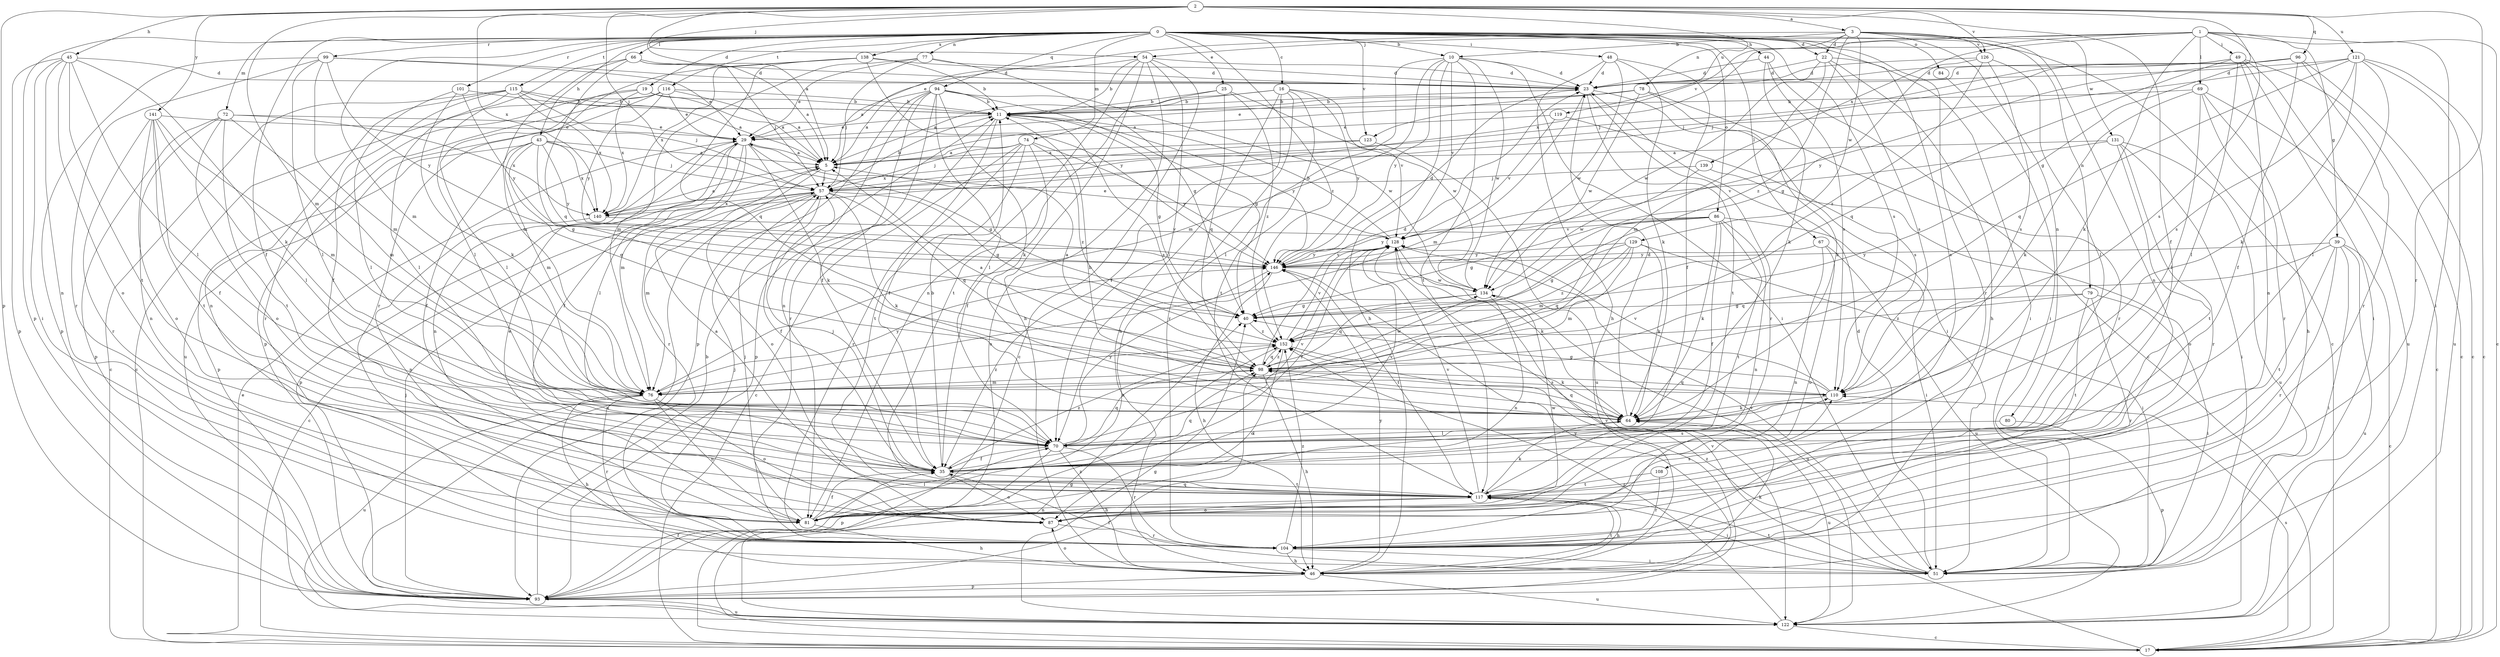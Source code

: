 strict digraph  {
0;
1;
2;
3;
5;
10;
11;
16;
17;
19;
22;
23;
25;
29;
35;
39;
40;
43;
44;
45;
46;
48;
49;
51;
54;
57;
64;
66;
67;
69;
70;
72;
74;
76;
77;
78;
79;
80;
81;
84;
86;
87;
93;
94;
96;
98;
99;
101;
104;
108;
110;
115;
116;
117;
119;
121;
122;
123;
126;
128;
129;
131;
134;
138;
139;
140;
141;
146;
152;
0 -> 10  [label=b];
0 -> 16  [label=c];
0 -> 17  [label=c];
0 -> 19  [label=d];
0 -> 22  [label=d];
0 -> 25  [label=e];
0 -> 35  [label=f];
0 -> 43  [label=h];
0 -> 44  [label=h];
0 -> 48  [label=i];
0 -> 66  [label=l];
0 -> 67  [label=l];
0 -> 72  [label=m];
0 -> 74  [label=m];
0 -> 76  [label=m];
0 -> 77  [label=n];
0 -> 84  [label=o];
0 -> 86  [label=o];
0 -> 93  [label=p];
0 -> 94  [label=q];
0 -> 99  [label=r];
0 -> 101  [label=r];
0 -> 104  [label=r];
0 -> 108  [label=s];
0 -> 110  [label=s];
0 -> 115  [label=t];
0 -> 116  [label=t];
0 -> 123  [label=v];
0 -> 138  [label=x];
0 -> 152  [label=z];
1 -> 17  [label=c];
1 -> 39  [label=g];
1 -> 49  [label=i];
1 -> 51  [label=i];
1 -> 54  [label=j];
1 -> 64  [label=k];
1 -> 69  [label=l];
1 -> 110  [label=s];
1 -> 123  [label=v];
1 -> 139  [label=x];
1 -> 140  [label=x];
2 -> 3  [label=a];
2 -> 5  [label=a];
2 -> 35  [label=f];
2 -> 40  [label=g];
2 -> 45  [label=h];
2 -> 54  [label=j];
2 -> 57  [label=j];
2 -> 76  [label=m];
2 -> 93  [label=p];
2 -> 96  [label=q];
2 -> 104  [label=r];
2 -> 119  [label=u];
2 -> 121  [label=u];
2 -> 126  [label=v];
2 -> 140  [label=x];
2 -> 141  [label=y];
3 -> 10  [label=b];
3 -> 22  [label=d];
3 -> 29  [label=e];
3 -> 78  [label=n];
3 -> 79  [label=n];
3 -> 80  [label=n];
3 -> 81  [label=n];
3 -> 126  [label=v];
3 -> 129  [label=w];
3 -> 131  [label=w];
3 -> 152  [label=z];
5 -> 57  [label=j];
5 -> 87  [label=o];
5 -> 93  [label=p];
10 -> 23  [label=d];
10 -> 46  [label=h];
10 -> 51  [label=i];
10 -> 70  [label=l];
10 -> 76  [label=m];
10 -> 117  [label=t];
10 -> 128  [label=v];
10 -> 134  [label=w];
10 -> 146  [label=y];
11 -> 29  [label=e];
11 -> 35  [label=f];
11 -> 40  [label=g];
11 -> 93  [label=p];
11 -> 110  [label=s];
11 -> 146  [label=y];
16 -> 5  [label=a];
16 -> 11  [label=b];
16 -> 35  [label=f];
16 -> 46  [label=h];
16 -> 104  [label=r];
16 -> 117  [label=t];
16 -> 128  [label=v];
16 -> 146  [label=y];
17 -> 29  [label=e];
17 -> 40  [label=g];
17 -> 110  [label=s];
17 -> 128  [label=v];
19 -> 5  [label=a];
19 -> 11  [label=b];
19 -> 70  [label=l];
19 -> 104  [label=r];
19 -> 140  [label=x];
22 -> 23  [label=d];
22 -> 46  [label=h];
22 -> 51  [label=i];
22 -> 76  [label=m];
22 -> 110  [label=s];
22 -> 134  [label=w];
23 -> 11  [label=b];
23 -> 51  [label=i];
23 -> 76  [label=m];
23 -> 104  [label=r];
23 -> 117  [label=t];
25 -> 11  [label=b];
25 -> 98  [label=q];
25 -> 117  [label=t];
25 -> 134  [label=w];
25 -> 152  [label=z];
29 -> 5  [label=a];
29 -> 35  [label=f];
29 -> 40  [label=g];
29 -> 64  [label=k];
29 -> 70  [label=l];
29 -> 76  [label=m];
29 -> 81  [label=n];
29 -> 104  [label=r];
35 -> 11  [label=b];
35 -> 57  [label=j];
35 -> 87  [label=o];
35 -> 98  [label=q];
35 -> 110  [label=s];
35 -> 117  [label=t];
35 -> 128  [label=v];
35 -> 152  [label=z];
39 -> 17  [label=c];
39 -> 51  [label=i];
39 -> 98  [label=q];
39 -> 104  [label=r];
39 -> 117  [label=t];
39 -> 122  [label=u];
39 -> 146  [label=y];
40 -> 152  [label=z];
43 -> 5  [label=a];
43 -> 35  [label=f];
43 -> 40  [label=g];
43 -> 57  [label=j];
43 -> 76  [label=m];
43 -> 93  [label=p];
43 -> 98  [label=q];
43 -> 140  [label=x];
43 -> 146  [label=y];
44 -> 17  [label=c];
44 -> 23  [label=d];
44 -> 64  [label=k];
44 -> 110  [label=s];
45 -> 23  [label=d];
45 -> 51  [label=i];
45 -> 64  [label=k];
45 -> 70  [label=l];
45 -> 81  [label=n];
45 -> 87  [label=o];
45 -> 93  [label=p];
45 -> 117  [label=t];
46 -> 64  [label=k];
46 -> 87  [label=o];
46 -> 93  [label=p];
46 -> 117  [label=t];
46 -> 122  [label=u];
46 -> 146  [label=y];
48 -> 23  [label=d];
48 -> 35  [label=f];
48 -> 46  [label=h];
48 -> 64  [label=k];
48 -> 134  [label=w];
49 -> 17  [label=c];
49 -> 23  [label=d];
49 -> 51  [label=i];
49 -> 57  [label=j];
49 -> 70  [label=l];
49 -> 81  [label=n];
49 -> 98  [label=q];
49 -> 122  [label=u];
51 -> 23  [label=d];
51 -> 35  [label=f];
51 -> 117  [label=t];
51 -> 128  [label=v];
51 -> 152  [label=z];
54 -> 5  [label=a];
54 -> 11  [label=b];
54 -> 17  [label=c];
54 -> 23  [label=d];
54 -> 46  [label=h];
54 -> 70  [label=l];
54 -> 81  [label=n];
54 -> 122  [label=u];
57 -> 11  [label=b];
57 -> 17  [label=c];
57 -> 35  [label=f];
57 -> 40  [label=g];
57 -> 64  [label=k];
57 -> 76  [label=m];
57 -> 98  [label=q];
57 -> 122  [label=u];
57 -> 140  [label=x];
64 -> 11  [label=b];
64 -> 23  [label=d];
64 -> 70  [label=l];
64 -> 98  [label=q];
64 -> 122  [label=u];
66 -> 5  [label=a];
66 -> 23  [label=d];
66 -> 57  [label=j];
66 -> 70  [label=l];
66 -> 76  [label=m];
66 -> 98  [label=q];
67 -> 81  [label=n];
67 -> 87  [label=o];
67 -> 122  [label=u];
67 -> 146  [label=y];
69 -> 11  [label=b];
69 -> 17  [label=c];
69 -> 46  [label=h];
69 -> 64  [label=k];
69 -> 70  [label=l];
69 -> 104  [label=r];
70 -> 35  [label=f];
70 -> 46  [label=h];
70 -> 93  [label=p];
70 -> 98  [label=q];
70 -> 104  [label=r];
70 -> 128  [label=v];
70 -> 146  [label=y];
72 -> 29  [label=e];
72 -> 76  [label=m];
72 -> 81  [label=n];
72 -> 87  [label=o];
72 -> 93  [label=p];
72 -> 117  [label=t];
72 -> 140  [label=x];
74 -> 5  [label=a];
74 -> 17  [label=c];
74 -> 35  [label=f];
74 -> 57  [label=j];
74 -> 104  [label=r];
74 -> 117  [label=t];
74 -> 146  [label=y];
74 -> 152  [label=z];
76 -> 46  [label=h];
76 -> 81  [label=n];
76 -> 87  [label=o];
76 -> 104  [label=r];
76 -> 122  [label=u];
76 -> 146  [label=y];
76 -> 152  [label=z];
77 -> 23  [label=d];
77 -> 29  [label=e];
77 -> 40  [label=g];
77 -> 57  [label=j];
77 -> 76  [label=m];
78 -> 5  [label=a];
78 -> 11  [label=b];
78 -> 29  [label=e];
78 -> 64  [label=k];
78 -> 104  [label=r];
78 -> 134  [label=w];
79 -> 40  [label=g];
79 -> 51  [label=i];
79 -> 104  [label=r];
79 -> 117  [label=t];
79 -> 152  [label=z];
80 -> 70  [label=l];
80 -> 93  [label=p];
81 -> 29  [label=e];
81 -> 35  [label=f];
81 -> 46  [label=h];
81 -> 57  [label=j];
81 -> 70  [label=l];
81 -> 134  [label=w];
84 -> 51  [label=i];
86 -> 35  [label=f];
86 -> 40  [label=g];
86 -> 51  [label=i];
86 -> 64  [label=k];
86 -> 76  [label=m];
86 -> 81  [label=n];
86 -> 117  [label=t];
86 -> 128  [label=v];
86 -> 146  [label=y];
87 -> 104  [label=r];
87 -> 110  [label=s];
93 -> 11  [label=b];
93 -> 35  [label=f];
93 -> 57  [label=j];
93 -> 98  [label=q];
93 -> 122  [label=u];
93 -> 128  [label=v];
93 -> 146  [label=y];
93 -> 152  [label=z];
94 -> 5  [label=a];
94 -> 11  [label=b];
94 -> 35  [label=f];
94 -> 40  [label=g];
94 -> 64  [label=k];
94 -> 70  [label=l];
94 -> 81  [label=n];
94 -> 93  [label=p];
94 -> 104  [label=r];
94 -> 134  [label=w];
96 -> 17  [label=c];
96 -> 23  [label=d];
96 -> 35  [label=f];
96 -> 57  [label=j];
96 -> 104  [label=r];
96 -> 146  [label=y];
98 -> 5  [label=a];
98 -> 23  [label=d];
98 -> 46  [label=h];
98 -> 76  [label=m];
98 -> 110  [label=s];
98 -> 134  [label=w];
98 -> 152  [label=z];
99 -> 23  [label=d];
99 -> 29  [label=e];
99 -> 70  [label=l];
99 -> 76  [label=m];
99 -> 93  [label=p];
99 -> 104  [label=r];
99 -> 146  [label=y];
101 -> 11  [label=b];
101 -> 64  [label=k];
101 -> 70  [label=l];
101 -> 146  [label=y];
104 -> 46  [label=h];
104 -> 51  [label=i];
104 -> 57  [label=j];
104 -> 152  [label=z];
108 -> 104  [label=r];
108 -> 117  [label=t];
110 -> 40  [label=g];
110 -> 64  [label=k];
110 -> 98  [label=q];
110 -> 128  [label=v];
115 -> 5  [label=a];
115 -> 11  [label=b];
115 -> 17  [label=c];
115 -> 35  [label=f];
115 -> 57  [label=j];
115 -> 70  [label=l];
115 -> 81  [label=n];
115 -> 140  [label=x];
116 -> 5  [label=a];
116 -> 11  [label=b];
116 -> 17  [label=c];
116 -> 29  [label=e];
116 -> 93  [label=p];
116 -> 122  [label=u];
116 -> 146  [label=y];
117 -> 5  [label=a];
117 -> 46  [label=h];
117 -> 51  [label=i];
117 -> 64  [label=k];
117 -> 81  [label=n];
117 -> 87  [label=o];
117 -> 128  [label=v];
119 -> 29  [label=e];
119 -> 110  [label=s];
119 -> 128  [label=v];
121 -> 17  [label=c];
121 -> 23  [label=d];
121 -> 57  [label=j];
121 -> 64  [label=k];
121 -> 70  [label=l];
121 -> 98  [label=q];
121 -> 110  [label=s];
121 -> 122  [label=u];
122 -> 17  [label=c];
122 -> 40  [label=g];
122 -> 152  [label=z];
123 -> 5  [label=a];
123 -> 122  [label=u];
123 -> 140  [label=x];
126 -> 23  [label=d];
126 -> 40  [label=g];
126 -> 70  [label=l];
126 -> 110  [label=s];
126 -> 152  [label=z];
128 -> 11  [label=b];
128 -> 29  [label=e];
128 -> 35  [label=f];
128 -> 64  [label=k];
128 -> 146  [label=y];
129 -> 40  [label=g];
129 -> 51  [label=i];
129 -> 64  [label=k];
129 -> 76  [label=m];
129 -> 98  [label=q];
129 -> 146  [label=y];
129 -> 152  [label=z];
131 -> 5  [label=a];
131 -> 51  [label=i];
131 -> 104  [label=r];
131 -> 117  [label=t];
131 -> 122  [label=u];
131 -> 128  [label=v];
134 -> 40  [label=g];
134 -> 81  [label=n];
134 -> 98  [label=q];
134 -> 122  [label=u];
138 -> 11  [label=b];
138 -> 23  [label=d];
138 -> 98  [label=q];
138 -> 104  [label=r];
138 -> 140  [label=x];
138 -> 146  [label=y];
139 -> 57  [label=j];
139 -> 87  [label=o];
139 -> 134  [label=w];
140 -> 5  [label=a];
140 -> 81  [label=n];
140 -> 128  [label=v];
141 -> 29  [label=e];
141 -> 35  [label=f];
141 -> 70  [label=l];
141 -> 76  [label=m];
141 -> 87  [label=o];
141 -> 104  [label=r];
141 -> 117  [label=t];
146 -> 23  [label=d];
146 -> 46  [label=h];
146 -> 81  [label=n];
146 -> 117  [label=t];
146 -> 128  [label=v];
146 -> 134  [label=w];
152 -> 5  [label=a];
152 -> 64  [label=k];
152 -> 87  [label=o];
152 -> 98  [label=q];
152 -> 128  [label=v];
}
